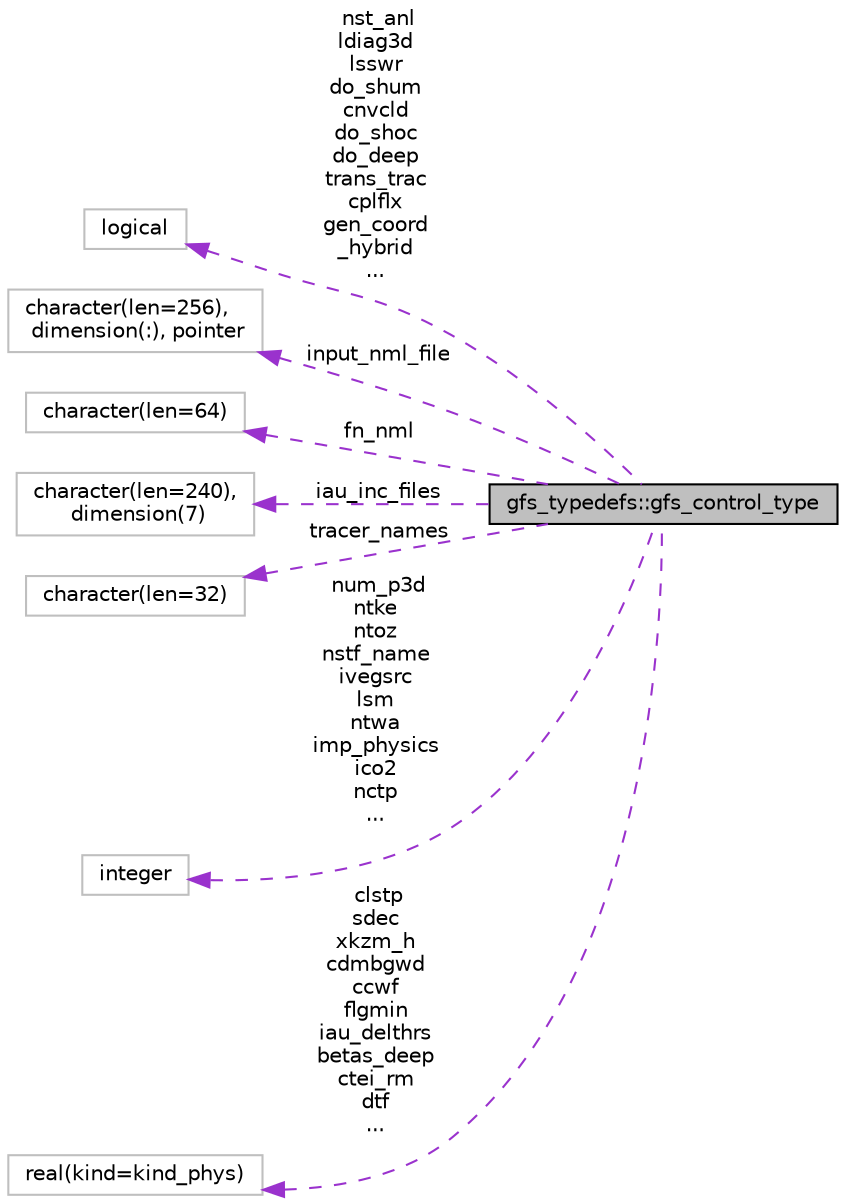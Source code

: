 digraph "gfs_typedefs::gfs_control_type"
{
  edge [fontname="Helvetica",fontsize="10",labelfontname="Helvetica",labelfontsize="10"];
  node [fontname="Helvetica",fontsize="10",shape=record];
  rankdir="LR";
  Node1 [label="gfs_typedefs::gfs_control_type",height=0.2,width=0.4,color="black", fillcolor="grey75", style="filled", fontcolor="black"];
  Node2 -> Node1 [dir="back",color="darkorchid3",fontsize="10",style="dashed",label=" nst_anl\nldiag3d\nlsswr\ndo_shum\ncnvcld\ndo_shoc\ndo_deep\ntrans_trac\ncplflx\ngen_coord\l_hybrid\n..." ,fontname="Helvetica"];
  Node2 [label="logical",height=0.2,width=0.4,color="grey75", fillcolor="white", style="filled"];
  Node3 -> Node1 [dir="back",color="darkorchid3",fontsize="10",style="dashed",label=" input_nml_file" ,fontname="Helvetica"];
  Node3 [label="character(len=256),\l dimension(:), pointer",height=0.2,width=0.4,color="grey75", fillcolor="white", style="filled"];
  Node4 -> Node1 [dir="back",color="darkorchid3",fontsize="10",style="dashed",label=" fn_nml" ,fontname="Helvetica"];
  Node4 [label="character(len=64)",height=0.2,width=0.4,color="grey75", fillcolor="white", style="filled"];
  Node5 -> Node1 [dir="back",color="darkorchid3",fontsize="10",style="dashed",label=" iau_inc_files" ,fontname="Helvetica"];
  Node5 [label="character(len=240),\l dimension(7)",height=0.2,width=0.4,color="grey75", fillcolor="white", style="filled"];
  Node6 -> Node1 [dir="back",color="darkorchid3",fontsize="10",style="dashed",label=" tracer_names" ,fontname="Helvetica"];
  Node6 [label="character(len=32)",height=0.2,width=0.4,color="grey75", fillcolor="white", style="filled"];
  Node7 -> Node1 [dir="back",color="darkorchid3",fontsize="10",style="dashed",label=" num_p3d\nntke\nntoz\nnstf_name\nivegsrc\nlsm\nntwa\nimp_physics\nico2\nnctp\n..." ,fontname="Helvetica"];
  Node7 [label="integer",height=0.2,width=0.4,color="grey75", fillcolor="white", style="filled"];
  Node8 -> Node1 [dir="back",color="darkorchid3",fontsize="10",style="dashed",label=" clstp\nsdec\nxkzm_h\ncdmbgwd\nccwf\nflgmin\niau_delthrs\nbetas_deep\nctei_rm\ndtf\n..." ,fontname="Helvetica"];
  Node8 [label="real(kind=kind_phys)",height=0.2,width=0.4,color="grey75", fillcolor="white", style="filled"];
}
